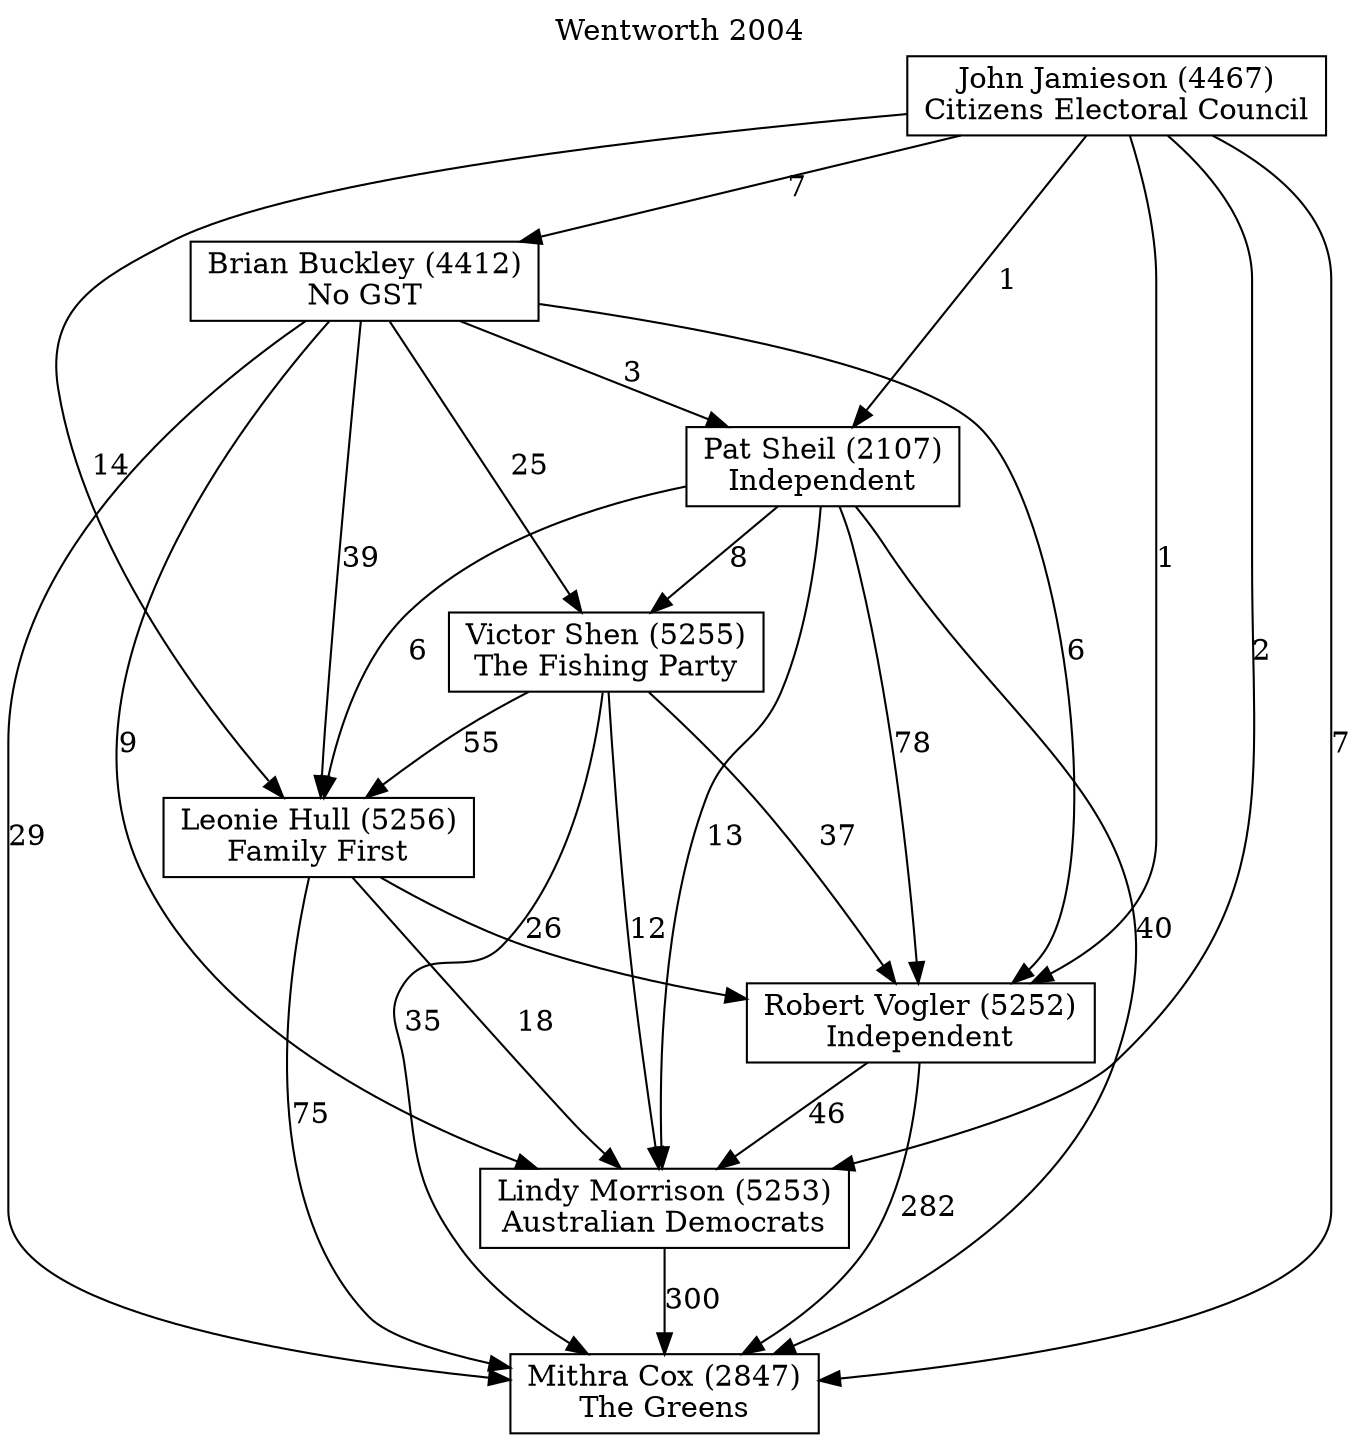 // House preference flow
digraph "Mithra Cox (2847)_Wentworth_2004" {
	graph [label="Wentworth 2004" labelloc=t mclimit=10]
	node [shape=box]
	"Mithra Cox (2847)" [label="Mithra Cox (2847)
The Greens"]
	"Lindy Morrison (5253)" [label="Lindy Morrison (5253)
Australian Democrats"]
	"Robert Vogler (5252)" [label="Robert Vogler (5252)
Independent"]
	"Leonie Hull (5256)" [label="Leonie Hull (5256)
Family First"]
	"Victor Shen (5255)" [label="Victor Shen (5255)
The Fishing Party"]
	"Pat Sheil (2107)" [label="Pat Sheil (2107)
Independent"]
	"Brian Buckley (4412)" [label="Brian Buckley (4412)
No GST"]
	"John Jamieson (4467)" [label="John Jamieson (4467)
Citizens Electoral Council"]
	"Mithra Cox (2847)" [label="Mithra Cox (2847)
The Greens"]
	"Robert Vogler (5252)" [label="Robert Vogler (5252)
Independent"]
	"Leonie Hull (5256)" [label="Leonie Hull (5256)
Family First"]
	"Victor Shen (5255)" [label="Victor Shen (5255)
The Fishing Party"]
	"Pat Sheil (2107)" [label="Pat Sheil (2107)
Independent"]
	"Brian Buckley (4412)" [label="Brian Buckley (4412)
No GST"]
	"John Jamieson (4467)" [label="John Jamieson (4467)
Citizens Electoral Council"]
	"Mithra Cox (2847)" [label="Mithra Cox (2847)
The Greens"]
	"Leonie Hull (5256)" [label="Leonie Hull (5256)
Family First"]
	"Victor Shen (5255)" [label="Victor Shen (5255)
The Fishing Party"]
	"Pat Sheil (2107)" [label="Pat Sheil (2107)
Independent"]
	"Brian Buckley (4412)" [label="Brian Buckley (4412)
No GST"]
	"John Jamieson (4467)" [label="John Jamieson (4467)
Citizens Electoral Council"]
	"Mithra Cox (2847)" [label="Mithra Cox (2847)
The Greens"]
	"Victor Shen (5255)" [label="Victor Shen (5255)
The Fishing Party"]
	"Pat Sheil (2107)" [label="Pat Sheil (2107)
Independent"]
	"Brian Buckley (4412)" [label="Brian Buckley (4412)
No GST"]
	"John Jamieson (4467)" [label="John Jamieson (4467)
Citizens Electoral Council"]
	"Mithra Cox (2847)" [label="Mithra Cox (2847)
The Greens"]
	"Pat Sheil (2107)" [label="Pat Sheil (2107)
Independent"]
	"Brian Buckley (4412)" [label="Brian Buckley (4412)
No GST"]
	"John Jamieson (4467)" [label="John Jamieson (4467)
Citizens Electoral Council"]
	"Mithra Cox (2847)" [label="Mithra Cox (2847)
The Greens"]
	"Brian Buckley (4412)" [label="Brian Buckley (4412)
No GST"]
	"John Jamieson (4467)" [label="John Jamieson (4467)
Citizens Electoral Council"]
	"Mithra Cox (2847)" [label="Mithra Cox (2847)
The Greens"]
	"John Jamieson (4467)" [label="John Jamieson (4467)
Citizens Electoral Council"]
	"John Jamieson (4467)" [label="John Jamieson (4467)
Citizens Electoral Council"]
	"Brian Buckley (4412)" [label="Brian Buckley (4412)
No GST"]
	"John Jamieson (4467)" [label="John Jamieson (4467)
Citizens Electoral Council"]
	"John Jamieson (4467)" [label="John Jamieson (4467)
Citizens Electoral Council"]
	"Pat Sheil (2107)" [label="Pat Sheil (2107)
Independent"]
	"Brian Buckley (4412)" [label="Brian Buckley (4412)
No GST"]
	"John Jamieson (4467)" [label="John Jamieson (4467)
Citizens Electoral Council"]
	"Pat Sheil (2107)" [label="Pat Sheil (2107)
Independent"]
	"John Jamieson (4467)" [label="John Jamieson (4467)
Citizens Electoral Council"]
	"John Jamieson (4467)" [label="John Jamieson (4467)
Citizens Electoral Council"]
	"Brian Buckley (4412)" [label="Brian Buckley (4412)
No GST"]
	"John Jamieson (4467)" [label="John Jamieson (4467)
Citizens Electoral Council"]
	"John Jamieson (4467)" [label="John Jamieson (4467)
Citizens Electoral Council"]
	"Victor Shen (5255)" [label="Victor Shen (5255)
The Fishing Party"]
	"Pat Sheil (2107)" [label="Pat Sheil (2107)
Independent"]
	"Brian Buckley (4412)" [label="Brian Buckley (4412)
No GST"]
	"John Jamieson (4467)" [label="John Jamieson (4467)
Citizens Electoral Council"]
	"Victor Shen (5255)" [label="Victor Shen (5255)
The Fishing Party"]
	"Brian Buckley (4412)" [label="Brian Buckley (4412)
No GST"]
	"John Jamieson (4467)" [label="John Jamieson (4467)
Citizens Electoral Council"]
	"Victor Shen (5255)" [label="Victor Shen (5255)
The Fishing Party"]
	"John Jamieson (4467)" [label="John Jamieson (4467)
Citizens Electoral Council"]
	"Brian Buckley (4412)" [label="Brian Buckley (4412)
No GST"]
	"John Jamieson (4467)" [label="John Jamieson (4467)
Citizens Electoral Council"]
	"John Jamieson (4467)" [label="John Jamieson (4467)
Citizens Electoral Council"]
	"Pat Sheil (2107)" [label="Pat Sheil (2107)
Independent"]
	"Brian Buckley (4412)" [label="Brian Buckley (4412)
No GST"]
	"John Jamieson (4467)" [label="John Jamieson (4467)
Citizens Electoral Council"]
	"Pat Sheil (2107)" [label="Pat Sheil (2107)
Independent"]
	"John Jamieson (4467)" [label="John Jamieson (4467)
Citizens Electoral Council"]
	"John Jamieson (4467)" [label="John Jamieson (4467)
Citizens Electoral Council"]
	"Brian Buckley (4412)" [label="Brian Buckley (4412)
No GST"]
	"John Jamieson (4467)" [label="John Jamieson (4467)
Citizens Electoral Council"]
	"John Jamieson (4467)" [label="John Jamieson (4467)
Citizens Electoral Council"]
	"Leonie Hull (5256)" [label="Leonie Hull (5256)
Family First"]
	"Victor Shen (5255)" [label="Victor Shen (5255)
The Fishing Party"]
	"Pat Sheil (2107)" [label="Pat Sheil (2107)
Independent"]
	"Brian Buckley (4412)" [label="Brian Buckley (4412)
No GST"]
	"John Jamieson (4467)" [label="John Jamieson (4467)
Citizens Electoral Council"]
	"Leonie Hull (5256)" [label="Leonie Hull (5256)
Family First"]
	"Pat Sheil (2107)" [label="Pat Sheil (2107)
Independent"]
	"Brian Buckley (4412)" [label="Brian Buckley (4412)
No GST"]
	"John Jamieson (4467)" [label="John Jamieson (4467)
Citizens Electoral Council"]
	"Leonie Hull (5256)" [label="Leonie Hull (5256)
Family First"]
	"Brian Buckley (4412)" [label="Brian Buckley (4412)
No GST"]
	"John Jamieson (4467)" [label="John Jamieson (4467)
Citizens Electoral Council"]
	"Leonie Hull (5256)" [label="Leonie Hull (5256)
Family First"]
	"John Jamieson (4467)" [label="John Jamieson (4467)
Citizens Electoral Council"]
	"John Jamieson (4467)" [label="John Jamieson (4467)
Citizens Electoral Council"]
	"Brian Buckley (4412)" [label="Brian Buckley (4412)
No GST"]
	"John Jamieson (4467)" [label="John Jamieson (4467)
Citizens Electoral Council"]
	"John Jamieson (4467)" [label="John Jamieson (4467)
Citizens Electoral Council"]
	"Pat Sheil (2107)" [label="Pat Sheil (2107)
Independent"]
	"Brian Buckley (4412)" [label="Brian Buckley (4412)
No GST"]
	"John Jamieson (4467)" [label="John Jamieson (4467)
Citizens Electoral Council"]
	"Pat Sheil (2107)" [label="Pat Sheil (2107)
Independent"]
	"John Jamieson (4467)" [label="John Jamieson (4467)
Citizens Electoral Council"]
	"John Jamieson (4467)" [label="John Jamieson (4467)
Citizens Electoral Council"]
	"Brian Buckley (4412)" [label="Brian Buckley (4412)
No GST"]
	"John Jamieson (4467)" [label="John Jamieson (4467)
Citizens Electoral Council"]
	"John Jamieson (4467)" [label="John Jamieson (4467)
Citizens Electoral Council"]
	"Victor Shen (5255)" [label="Victor Shen (5255)
The Fishing Party"]
	"Pat Sheil (2107)" [label="Pat Sheil (2107)
Independent"]
	"Brian Buckley (4412)" [label="Brian Buckley (4412)
No GST"]
	"John Jamieson (4467)" [label="John Jamieson (4467)
Citizens Electoral Council"]
	"Victor Shen (5255)" [label="Victor Shen (5255)
The Fishing Party"]
	"Brian Buckley (4412)" [label="Brian Buckley (4412)
No GST"]
	"John Jamieson (4467)" [label="John Jamieson (4467)
Citizens Electoral Council"]
	"Victor Shen (5255)" [label="Victor Shen (5255)
The Fishing Party"]
	"John Jamieson (4467)" [label="John Jamieson (4467)
Citizens Electoral Council"]
	"Brian Buckley (4412)" [label="Brian Buckley (4412)
No GST"]
	"John Jamieson (4467)" [label="John Jamieson (4467)
Citizens Electoral Council"]
	"John Jamieson (4467)" [label="John Jamieson (4467)
Citizens Electoral Council"]
	"Pat Sheil (2107)" [label="Pat Sheil (2107)
Independent"]
	"Brian Buckley (4412)" [label="Brian Buckley (4412)
No GST"]
	"John Jamieson (4467)" [label="John Jamieson (4467)
Citizens Electoral Council"]
	"Pat Sheil (2107)" [label="Pat Sheil (2107)
Independent"]
	"John Jamieson (4467)" [label="John Jamieson (4467)
Citizens Electoral Council"]
	"John Jamieson (4467)" [label="John Jamieson (4467)
Citizens Electoral Council"]
	"Brian Buckley (4412)" [label="Brian Buckley (4412)
No GST"]
	"John Jamieson (4467)" [label="John Jamieson (4467)
Citizens Electoral Council"]
	"John Jamieson (4467)" [label="John Jamieson (4467)
Citizens Electoral Council"]
	"Robert Vogler (5252)" [label="Robert Vogler (5252)
Independent"]
	"Leonie Hull (5256)" [label="Leonie Hull (5256)
Family First"]
	"Victor Shen (5255)" [label="Victor Shen (5255)
The Fishing Party"]
	"Pat Sheil (2107)" [label="Pat Sheil (2107)
Independent"]
	"Brian Buckley (4412)" [label="Brian Buckley (4412)
No GST"]
	"John Jamieson (4467)" [label="John Jamieson (4467)
Citizens Electoral Council"]
	"Robert Vogler (5252)" [label="Robert Vogler (5252)
Independent"]
	"Victor Shen (5255)" [label="Victor Shen (5255)
The Fishing Party"]
	"Pat Sheil (2107)" [label="Pat Sheil (2107)
Independent"]
	"Brian Buckley (4412)" [label="Brian Buckley (4412)
No GST"]
	"John Jamieson (4467)" [label="John Jamieson (4467)
Citizens Electoral Council"]
	"Robert Vogler (5252)" [label="Robert Vogler (5252)
Independent"]
	"Pat Sheil (2107)" [label="Pat Sheil (2107)
Independent"]
	"Brian Buckley (4412)" [label="Brian Buckley (4412)
No GST"]
	"John Jamieson (4467)" [label="John Jamieson (4467)
Citizens Electoral Council"]
	"Robert Vogler (5252)" [label="Robert Vogler (5252)
Independent"]
	"Brian Buckley (4412)" [label="Brian Buckley (4412)
No GST"]
	"John Jamieson (4467)" [label="John Jamieson (4467)
Citizens Electoral Council"]
	"Robert Vogler (5252)" [label="Robert Vogler (5252)
Independent"]
	"John Jamieson (4467)" [label="John Jamieson (4467)
Citizens Electoral Council"]
	"John Jamieson (4467)" [label="John Jamieson (4467)
Citizens Electoral Council"]
	"Brian Buckley (4412)" [label="Brian Buckley (4412)
No GST"]
	"John Jamieson (4467)" [label="John Jamieson (4467)
Citizens Electoral Council"]
	"John Jamieson (4467)" [label="John Jamieson (4467)
Citizens Electoral Council"]
	"Pat Sheil (2107)" [label="Pat Sheil (2107)
Independent"]
	"Brian Buckley (4412)" [label="Brian Buckley (4412)
No GST"]
	"John Jamieson (4467)" [label="John Jamieson (4467)
Citizens Electoral Council"]
	"Pat Sheil (2107)" [label="Pat Sheil (2107)
Independent"]
	"John Jamieson (4467)" [label="John Jamieson (4467)
Citizens Electoral Council"]
	"John Jamieson (4467)" [label="John Jamieson (4467)
Citizens Electoral Council"]
	"Brian Buckley (4412)" [label="Brian Buckley (4412)
No GST"]
	"John Jamieson (4467)" [label="John Jamieson (4467)
Citizens Electoral Council"]
	"John Jamieson (4467)" [label="John Jamieson (4467)
Citizens Electoral Council"]
	"Victor Shen (5255)" [label="Victor Shen (5255)
The Fishing Party"]
	"Pat Sheil (2107)" [label="Pat Sheil (2107)
Independent"]
	"Brian Buckley (4412)" [label="Brian Buckley (4412)
No GST"]
	"John Jamieson (4467)" [label="John Jamieson (4467)
Citizens Electoral Council"]
	"Victor Shen (5255)" [label="Victor Shen (5255)
The Fishing Party"]
	"Brian Buckley (4412)" [label="Brian Buckley (4412)
No GST"]
	"John Jamieson (4467)" [label="John Jamieson (4467)
Citizens Electoral Council"]
	"Victor Shen (5255)" [label="Victor Shen (5255)
The Fishing Party"]
	"John Jamieson (4467)" [label="John Jamieson (4467)
Citizens Electoral Council"]
	"Brian Buckley (4412)" [label="Brian Buckley (4412)
No GST"]
	"John Jamieson (4467)" [label="John Jamieson (4467)
Citizens Electoral Council"]
	"John Jamieson (4467)" [label="John Jamieson (4467)
Citizens Electoral Council"]
	"Pat Sheil (2107)" [label="Pat Sheil (2107)
Independent"]
	"Brian Buckley (4412)" [label="Brian Buckley (4412)
No GST"]
	"John Jamieson (4467)" [label="John Jamieson (4467)
Citizens Electoral Council"]
	"Pat Sheil (2107)" [label="Pat Sheil (2107)
Independent"]
	"John Jamieson (4467)" [label="John Jamieson (4467)
Citizens Electoral Council"]
	"John Jamieson (4467)" [label="John Jamieson (4467)
Citizens Electoral Council"]
	"Brian Buckley (4412)" [label="Brian Buckley (4412)
No GST"]
	"John Jamieson (4467)" [label="John Jamieson (4467)
Citizens Electoral Council"]
	"John Jamieson (4467)" [label="John Jamieson (4467)
Citizens Electoral Council"]
	"Leonie Hull (5256)" [label="Leonie Hull (5256)
Family First"]
	"Victor Shen (5255)" [label="Victor Shen (5255)
The Fishing Party"]
	"Pat Sheil (2107)" [label="Pat Sheil (2107)
Independent"]
	"Brian Buckley (4412)" [label="Brian Buckley (4412)
No GST"]
	"John Jamieson (4467)" [label="John Jamieson (4467)
Citizens Electoral Council"]
	"Leonie Hull (5256)" [label="Leonie Hull (5256)
Family First"]
	"Pat Sheil (2107)" [label="Pat Sheil (2107)
Independent"]
	"Brian Buckley (4412)" [label="Brian Buckley (4412)
No GST"]
	"John Jamieson (4467)" [label="John Jamieson (4467)
Citizens Electoral Council"]
	"Leonie Hull (5256)" [label="Leonie Hull (5256)
Family First"]
	"Brian Buckley (4412)" [label="Brian Buckley (4412)
No GST"]
	"John Jamieson (4467)" [label="John Jamieson (4467)
Citizens Electoral Council"]
	"Leonie Hull (5256)" [label="Leonie Hull (5256)
Family First"]
	"John Jamieson (4467)" [label="John Jamieson (4467)
Citizens Electoral Council"]
	"John Jamieson (4467)" [label="John Jamieson (4467)
Citizens Electoral Council"]
	"Brian Buckley (4412)" [label="Brian Buckley (4412)
No GST"]
	"John Jamieson (4467)" [label="John Jamieson (4467)
Citizens Electoral Council"]
	"John Jamieson (4467)" [label="John Jamieson (4467)
Citizens Electoral Council"]
	"Pat Sheil (2107)" [label="Pat Sheil (2107)
Independent"]
	"Brian Buckley (4412)" [label="Brian Buckley (4412)
No GST"]
	"John Jamieson (4467)" [label="John Jamieson (4467)
Citizens Electoral Council"]
	"Pat Sheil (2107)" [label="Pat Sheil (2107)
Independent"]
	"John Jamieson (4467)" [label="John Jamieson (4467)
Citizens Electoral Council"]
	"John Jamieson (4467)" [label="John Jamieson (4467)
Citizens Electoral Council"]
	"Brian Buckley (4412)" [label="Brian Buckley (4412)
No GST"]
	"John Jamieson (4467)" [label="John Jamieson (4467)
Citizens Electoral Council"]
	"John Jamieson (4467)" [label="John Jamieson (4467)
Citizens Electoral Council"]
	"Victor Shen (5255)" [label="Victor Shen (5255)
The Fishing Party"]
	"Pat Sheil (2107)" [label="Pat Sheil (2107)
Independent"]
	"Brian Buckley (4412)" [label="Brian Buckley (4412)
No GST"]
	"John Jamieson (4467)" [label="John Jamieson (4467)
Citizens Electoral Council"]
	"Victor Shen (5255)" [label="Victor Shen (5255)
The Fishing Party"]
	"Brian Buckley (4412)" [label="Brian Buckley (4412)
No GST"]
	"John Jamieson (4467)" [label="John Jamieson (4467)
Citizens Electoral Council"]
	"Victor Shen (5255)" [label="Victor Shen (5255)
The Fishing Party"]
	"John Jamieson (4467)" [label="John Jamieson (4467)
Citizens Electoral Council"]
	"Brian Buckley (4412)" [label="Brian Buckley (4412)
No GST"]
	"John Jamieson (4467)" [label="John Jamieson (4467)
Citizens Electoral Council"]
	"John Jamieson (4467)" [label="John Jamieson (4467)
Citizens Electoral Council"]
	"Pat Sheil (2107)" [label="Pat Sheil (2107)
Independent"]
	"Brian Buckley (4412)" [label="Brian Buckley (4412)
No GST"]
	"John Jamieson (4467)" [label="John Jamieson (4467)
Citizens Electoral Council"]
	"Pat Sheil (2107)" [label="Pat Sheil (2107)
Independent"]
	"John Jamieson (4467)" [label="John Jamieson (4467)
Citizens Electoral Council"]
	"John Jamieson (4467)" [label="John Jamieson (4467)
Citizens Electoral Council"]
	"Brian Buckley (4412)" [label="Brian Buckley (4412)
No GST"]
	"John Jamieson (4467)" [label="John Jamieson (4467)
Citizens Electoral Council"]
	"John Jamieson (4467)" [label="John Jamieson (4467)
Citizens Electoral Council"]
	"Lindy Morrison (5253)" [label="Lindy Morrison (5253)
Australian Democrats"]
	"Robert Vogler (5252)" [label="Robert Vogler (5252)
Independent"]
	"Leonie Hull (5256)" [label="Leonie Hull (5256)
Family First"]
	"Victor Shen (5255)" [label="Victor Shen (5255)
The Fishing Party"]
	"Pat Sheil (2107)" [label="Pat Sheil (2107)
Independent"]
	"Brian Buckley (4412)" [label="Brian Buckley (4412)
No GST"]
	"John Jamieson (4467)" [label="John Jamieson (4467)
Citizens Electoral Council"]
	"Lindy Morrison (5253)" [label="Lindy Morrison (5253)
Australian Democrats"]
	"Leonie Hull (5256)" [label="Leonie Hull (5256)
Family First"]
	"Victor Shen (5255)" [label="Victor Shen (5255)
The Fishing Party"]
	"Pat Sheil (2107)" [label="Pat Sheil (2107)
Independent"]
	"Brian Buckley (4412)" [label="Brian Buckley (4412)
No GST"]
	"John Jamieson (4467)" [label="John Jamieson (4467)
Citizens Electoral Council"]
	"Lindy Morrison (5253)" [label="Lindy Morrison (5253)
Australian Democrats"]
	"Victor Shen (5255)" [label="Victor Shen (5255)
The Fishing Party"]
	"Pat Sheil (2107)" [label="Pat Sheil (2107)
Independent"]
	"Brian Buckley (4412)" [label="Brian Buckley (4412)
No GST"]
	"John Jamieson (4467)" [label="John Jamieson (4467)
Citizens Electoral Council"]
	"Lindy Morrison (5253)" [label="Lindy Morrison (5253)
Australian Democrats"]
	"Pat Sheil (2107)" [label="Pat Sheil (2107)
Independent"]
	"Brian Buckley (4412)" [label="Brian Buckley (4412)
No GST"]
	"John Jamieson (4467)" [label="John Jamieson (4467)
Citizens Electoral Council"]
	"Lindy Morrison (5253)" [label="Lindy Morrison (5253)
Australian Democrats"]
	"Brian Buckley (4412)" [label="Brian Buckley (4412)
No GST"]
	"John Jamieson (4467)" [label="John Jamieson (4467)
Citizens Electoral Council"]
	"Lindy Morrison (5253)" [label="Lindy Morrison (5253)
Australian Democrats"]
	"John Jamieson (4467)" [label="John Jamieson (4467)
Citizens Electoral Council"]
	"John Jamieson (4467)" [label="John Jamieson (4467)
Citizens Electoral Council"]
	"Brian Buckley (4412)" [label="Brian Buckley (4412)
No GST"]
	"John Jamieson (4467)" [label="John Jamieson (4467)
Citizens Electoral Council"]
	"John Jamieson (4467)" [label="John Jamieson (4467)
Citizens Electoral Council"]
	"Pat Sheil (2107)" [label="Pat Sheil (2107)
Independent"]
	"Brian Buckley (4412)" [label="Brian Buckley (4412)
No GST"]
	"John Jamieson (4467)" [label="John Jamieson (4467)
Citizens Electoral Council"]
	"Pat Sheil (2107)" [label="Pat Sheil (2107)
Independent"]
	"John Jamieson (4467)" [label="John Jamieson (4467)
Citizens Electoral Council"]
	"John Jamieson (4467)" [label="John Jamieson (4467)
Citizens Electoral Council"]
	"Brian Buckley (4412)" [label="Brian Buckley (4412)
No GST"]
	"John Jamieson (4467)" [label="John Jamieson (4467)
Citizens Electoral Council"]
	"John Jamieson (4467)" [label="John Jamieson (4467)
Citizens Electoral Council"]
	"Victor Shen (5255)" [label="Victor Shen (5255)
The Fishing Party"]
	"Pat Sheil (2107)" [label="Pat Sheil (2107)
Independent"]
	"Brian Buckley (4412)" [label="Brian Buckley (4412)
No GST"]
	"John Jamieson (4467)" [label="John Jamieson (4467)
Citizens Electoral Council"]
	"Victor Shen (5255)" [label="Victor Shen (5255)
The Fishing Party"]
	"Brian Buckley (4412)" [label="Brian Buckley (4412)
No GST"]
	"John Jamieson (4467)" [label="John Jamieson (4467)
Citizens Electoral Council"]
	"Victor Shen (5255)" [label="Victor Shen (5255)
The Fishing Party"]
	"John Jamieson (4467)" [label="John Jamieson (4467)
Citizens Electoral Council"]
	"Brian Buckley (4412)" [label="Brian Buckley (4412)
No GST"]
	"John Jamieson (4467)" [label="John Jamieson (4467)
Citizens Electoral Council"]
	"John Jamieson (4467)" [label="John Jamieson (4467)
Citizens Electoral Council"]
	"Pat Sheil (2107)" [label="Pat Sheil (2107)
Independent"]
	"Brian Buckley (4412)" [label="Brian Buckley (4412)
No GST"]
	"John Jamieson (4467)" [label="John Jamieson (4467)
Citizens Electoral Council"]
	"Pat Sheil (2107)" [label="Pat Sheil (2107)
Independent"]
	"John Jamieson (4467)" [label="John Jamieson (4467)
Citizens Electoral Council"]
	"John Jamieson (4467)" [label="John Jamieson (4467)
Citizens Electoral Council"]
	"Brian Buckley (4412)" [label="Brian Buckley (4412)
No GST"]
	"John Jamieson (4467)" [label="John Jamieson (4467)
Citizens Electoral Council"]
	"John Jamieson (4467)" [label="John Jamieson (4467)
Citizens Electoral Council"]
	"Leonie Hull (5256)" [label="Leonie Hull (5256)
Family First"]
	"Victor Shen (5255)" [label="Victor Shen (5255)
The Fishing Party"]
	"Pat Sheil (2107)" [label="Pat Sheil (2107)
Independent"]
	"Brian Buckley (4412)" [label="Brian Buckley (4412)
No GST"]
	"John Jamieson (4467)" [label="John Jamieson (4467)
Citizens Electoral Council"]
	"Leonie Hull (5256)" [label="Leonie Hull (5256)
Family First"]
	"Pat Sheil (2107)" [label="Pat Sheil (2107)
Independent"]
	"Brian Buckley (4412)" [label="Brian Buckley (4412)
No GST"]
	"John Jamieson (4467)" [label="John Jamieson (4467)
Citizens Electoral Council"]
	"Leonie Hull (5256)" [label="Leonie Hull (5256)
Family First"]
	"Brian Buckley (4412)" [label="Brian Buckley (4412)
No GST"]
	"John Jamieson (4467)" [label="John Jamieson (4467)
Citizens Electoral Council"]
	"Leonie Hull (5256)" [label="Leonie Hull (5256)
Family First"]
	"John Jamieson (4467)" [label="John Jamieson (4467)
Citizens Electoral Council"]
	"John Jamieson (4467)" [label="John Jamieson (4467)
Citizens Electoral Council"]
	"Brian Buckley (4412)" [label="Brian Buckley (4412)
No GST"]
	"John Jamieson (4467)" [label="John Jamieson (4467)
Citizens Electoral Council"]
	"John Jamieson (4467)" [label="John Jamieson (4467)
Citizens Electoral Council"]
	"Pat Sheil (2107)" [label="Pat Sheil (2107)
Independent"]
	"Brian Buckley (4412)" [label="Brian Buckley (4412)
No GST"]
	"John Jamieson (4467)" [label="John Jamieson (4467)
Citizens Electoral Council"]
	"Pat Sheil (2107)" [label="Pat Sheil (2107)
Independent"]
	"John Jamieson (4467)" [label="John Jamieson (4467)
Citizens Electoral Council"]
	"John Jamieson (4467)" [label="John Jamieson (4467)
Citizens Electoral Council"]
	"Brian Buckley (4412)" [label="Brian Buckley (4412)
No GST"]
	"John Jamieson (4467)" [label="John Jamieson (4467)
Citizens Electoral Council"]
	"John Jamieson (4467)" [label="John Jamieson (4467)
Citizens Electoral Council"]
	"Victor Shen (5255)" [label="Victor Shen (5255)
The Fishing Party"]
	"Pat Sheil (2107)" [label="Pat Sheil (2107)
Independent"]
	"Brian Buckley (4412)" [label="Brian Buckley (4412)
No GST"]
	"John Jamieson (4467)" [label="John Jamieson (4467)
Citizens Electoral Council"]
	"Victor Shen (5255)" [label="Victor Shen (5255)
The Fishing Party"]
	"Brian Buckley (4412)" [label="Brian Buckley (4412)
No GST"]
	"John Jamieson (4467)" [label="John Jamieson (4467)
Citizens Electoral Council"]
	"Victor Shen (5255)" [label="Victor Shen (5255)
The Fishing Party"]
	"John Jamieson (4467)" [label="John Jamieson (4467)
Citizens Electoral Council"]
	"Brian Buckley (4412)" [label="Brian Buckley (4412)
No GST"]
	"John Jamieson (4467)" [label="John Jamieson (4467)
Citizens Electoral Council"]
	"John Jamieson (4467)" [label="John Jamieson (4467)
Citizens Electoral Council"]
	"Pat Sheil (2107)" [label="Pat Sheil (2107)
Independent"]
	"Brian Buckley (4412)" [label="Brian Buckley (4412)
No GST"]
	"John Jamieson (4467)" [label="John Jamieson (4467)
Citizens Electoral Council"]
	"Pat Sheil (2107)" [label="Pat Sheil (2107)
Independent"]
	"John Jamieson (4467)" [label="John Jamieson (4467)
Citizens Electoral Council"]
	"John Jamieson (4467)" [label="John Jamieson (4467)
Citizens Electoral Council"]
	"Brian Buckley (4412)" [label="Brian Buckley (4412)
No GST"]
	"John Jamieson (4467)" [label="John Jamieson (4467)
Citizens Electoral Council"]
	"John Jamieson (4467)" [label="John Jamieson (4467)
Citizens Electoral Council"]
	"Robert Vogler (5252)" [label="Robert Vogler (5252)
Independent"]
	"Leonie Hull (5256)" [label="Leonie Hull (5256)
Family First"]
	"Victor Shen (5255)" [label="Victor Shen (5255)
The Fishing Party"]
	"Pat Sheil (2107)" [label="Pat Sheil (2107)
Independent"]
	"Brian Buckley (4412)" [label="Brian Buckley (4412)
No GST"]
	"John Jamieson (4467)" [label="John Jamieson (4467)
Citizens Electoral Council"]
	"Robert Vogler (5252)" [label="Robert Vogler (5252)
Independent"]
	"Victor Shen (5255)" [label="Victor Shen (5255)
The Fishing Party"]
	"Pat Sheil (2107)" [label="Pat Sheil (2107)
Independent"]
	"Brian Buckley (4412)" [label="Brian Buckley (4412)
No GST"]
	"John Jamieson (4467)" [label="John Jamieson (4467)
Citizens Electoral Council"]
	"Robert Vogler (5252)" [label="Robert Vogler (5252)
Independent"]
	"Pat Sheil (2107)" [label="Pat Sheil (2107)
Independent"]
	"Brian Buckley (4412)" [label="Brian Buckley (4412)
No GST"]
	"John Jamieson (4467)" [label="John Jamieson (4467)
Citizens Electoral Council"]
	"Robert Vogler (5252)" [label="Robert Vogler (5252)
Independent"]
	"Brian Buckley (4412)" [label="Brian Buckley (4412)
No GST"]
	"John Jamieson (4467)" [label="John Jamieson (4467)
Citizens Electoral Council"]
	"Robert Vogler (5252)" [label="Robert Vogler (5252)
Independent"]
	"John Jamieson (4467)" [label="John Jamieson (4467)
Citizens Electoral Council"]
	"John Jamieson (4467)" [label="John Jamieson (4467)
Citizens Electoral Council"]
	"Brian Buckley (4412)" [label="Brian Buckley (4412)
No GST"]
	"John Jamieson (4467)" [label="John Jamieson (4467)
Citizens Electoral Council"]
	"John Jamieson (4467)" [label="John Jamieson (4467)
Citizens Electoral Council"]
	"Pat Sheil (2107)" [label="Pat Sheil (2107)
Independent"]
	"Brian Buckley (4412)" [label="Brian Buckley (4412)
No GST"]
	"John Jamieson (4467)" [label="John Jamieson (4467)
Citizens Electoral Council"]
	"Pat Sheil (2107)" [label="Pat Sheil (2107)
Independent"]
	"John Jamieson (4467)" [label="John Jamieson (4467)
Citizens Electoral Council"]
	"John Jamieson (4467)" [label="John Jamieson (4467)
Citizens Electoral Council"]
	"Brian Buckley (4412)" [label="Brian Buckley (4412)
No GST"]
	"John Jamieson (4467)" [label="John Jamieson (4467)
Citizens Electoral Council"]
	"John Jamieson (4467)" [label="John Jamieson (4467)
Citizens Electoral Council"]
	"Victor Shen (5255)" [label="Victor Shen (5255)
The Fishing Party"]
	"Pat Sheil (2107)" [label="Pat Sheil (2107)
Independent"]
	"Brian Buckley (4412)" [label="Brian Buckley (4412)
No GST"]
	"John Jamieson (4467)" [label="John Jamieson (4467)
Citizens Electoral Council"]
	"Victor Shen (5255)" [label="Victor Shen (5255)
The Fishing Party"]
	"Brian Buckley (4412)" [label="Brian Buckley (4412)
No GST"]
	"John Jamieson (4467)" [label="John Jamieson (4467)
Citizens Electoral Council"]
	"Victor Shen (5255)" [label="Victor Shen (5255)
The Fishing Party"]
	"John Jamieson (4467)" [label="John Jamieson (4467)
Citizens Electoral Council"]
	"Brian Buckley (4412)" [label="Brian Buckley (4412)
No GST"]
	"John Jamieson (4467)" [label="John Jamieson (4467)
Citizens Electoral Council"]
	"John Jamieson (4467)" [label="John Jamieson (4467)
Citizens Electoral Council"]
	"Pat Sheil (2107)" [label="Pat Sheil (2107)
Independent"]
	"Brian Buckley (4412)" [label="Brian Buckley (4412)
No GST"]
	"John Jamieson (4467)" [label="John Jamieson (4467)
Citizens Electoral Council"]
	"Pat Sheil (2107)" [label="Pat Sheil (2107)
Independent"]
	"John Jamieson (4467)" [label="John Jamieson (4467)
Citizens Electoral Council"]
	"John Jamieson (4467)" [label="John Jamieson (4467)
Citizens Electoral Council"]
	"Brian Buckley (4412)" [label="Brian Buckley (4412)
No GST"]
	"John Jamieson (4467)" [label="John Jamieson (4467)
Citizens Electoral Council"]
	"John Jamieson (4467)" [label="John Jamieson (4467)
Citizens Electoral Council"]
	"Leonie Hull (5256)" [label="Leonie Hull (5256)
Family First"]
	"Victor Shen (5255)" [label="Victor Shen (5255)
The Fishing Party"]
	"Pat Sheil (2107)" [label="Pat Sheil (2107)
Independent"]
	"Brian Buckley (4412)" [label="Brian Buckley (4412)
No GST"]
	"John Jamieson (4467)" [label="John Jamieson (4467)
Citizens Electoral Council"]
	"Leonie Hull (5256)" [label="Leonie Hull (5256)
Family First"]
	"Pat Sheil (2107)" [label="Pat Sheil (2107)
Independent"]
	"Brian Buckley (4412)" [label="Brian Buckley (4412)
No GST"]
	"John Jamieson (4467)" [label="John Jamieson (4467)
Citizens Electoral Council"]
	"Leonie Hull (5256)" [label="Leonie Hull (5256)
Family First"]
	"Brian Buckley (4412)" [label="Brian Buckley (4412)
No GST"]
	"John Jamieson (4467)" [label="John Jamieson (4467)
Citizens Electoral Council"]
	"Leonie Hull (5256)" [label="Leonie Hull (5256)
Family First"]
	"John Jamieson (4467)" [label="John Jamieson (4467)
Citizens Electoral Council"]
	"John Jamieson (4467)" [label="John Jamieson (4467)
Citizens Electoral Council"]
	"Brian Buckley (4412)" [label="Brian Buckley (4412)
No GST"]
	"John Jamieson (4467)" [label="John Jamieson (4467)
Citizens Electoral Council"]
	"John Jamieson (4467)" [label="John Jamieson (4467)
Citizens Electoral Council"]
	"Pat Sheil (2107)" [label="Pat Sheil (2107)
Independent"]
	"Brian Buckley (4412)" [label="Brian Buckley (4412)
No GST"]
	"John Jamieson (4467)" [label="John Jamieson (4467)
Citizens Electoral Council"]
	"Pat Sheil (2107)" [label="Pat Sheil (2107)
Independent"]
	"John Jamieson (4467)" [label="John Jamieson (4467)
Citizens Electoral Council"]
	"John Jamieson (4467)" [label="John Jamieson (4467)
Citizens Electoral Council"]
	"Brian Buckley (4412)" [label="Brian Buckley (4412)
No GST"]
	"John Jamieson (4467)" [label="John Jamieson (4467)
Citizens Electoral Council"]
	"John Jamieson (4467)" [label="John Jamieson (4467)
Citizens Electoral Council"]
	"Victor Shen (5255)" [label="Victor Shen (5255)
The Fishing Party"]
	"Pat Sheil (2107)" [label="Pat Sheil (2107)
Independent"]
	"Brian Buckley (4412)" [label="Brian Buckley (4412)
No GST"]
	"John Jamieson (4467)" [label="John Jamieson (4467)
Citizens Electoral Council"]
	"Victor Shen (5255)" [label="Victor Shen (5255)
The Fishing Party"]
	"Brian Buckley (4412)" [label="Brian Buckley (4412)
No GST"]
	"John Jamieson (4467)" [label="John Jamieson (4467)
Citizens Electoral Council"]
	"Victor Shen (5255)" [label="Victor Shen (5255)
The Fishing Party"]
	"John Jamieson (4467)" [label="John Jamieson (4467)
Citizens Electoral Council"]
	"Brian Buckley (4412)" [label="Brian Buckley (4412)
No GST"]
	"John Jamieson (4467)" [label="John Jamieson (4467)
Citizens Electoral Council"]
	"John Jamieson (4467)" [label="John Jamieson (4467)
Citizens Electoral Council"]
	"Pat Sheil (2107)" [label="Pat Sheil (2107)
Independent"]
	"Brian Buckley (4412)" [label="Brian Buckley (4412)
No GST"]
	"John Jamieson (4467)" [label="John Jamieson (4467)
Citizens Electoral Council"]
	"Pat Sheil (2107)" [label="Pat Sheil (2107)
Independent"]
	"John Jamieson (4467)" [label="John Jamieson (4467)
Citizens Electoral Council"]
	"John Jamieson (4467)" [label="John Jamieson (4467)
Citizens Electoral Council"]
	"Brian Buckley (4412)" [label="Brian Buckley (4412)
No GST"]
	"John Jamieson (4467)" [label="John Jamieson (4467)
Citizens Electoral Council"]
	"John Jamieson (4467)" [label="John Jamieson (4467)
Citizens Electoral Council"]
	"Lindy Morrison (5253)" -> "Mithra Cox (2847)" [label=300]
	"Robert Vogler (5252)" -> "Lindy Morrison (5253)" [label=46]
	"Leonie Hull (5256)" -> "Robert Vogler (5252)" [label=26]
	"Victor Shen (5255)" -> "Leonie Hull (5256)" [label=55]
	"Pat Sheil (2107)" -> "Victor Shen (5255)" [label=8]
	"Brian Buckley (4412)" -> "Pat Sheil (2107)" [label=3]
	"John Jamieson (4467)" -> "Brian Buckley (4412)" [label=7]
	"Robert Vogler (5252)" -> "Mithra Cox (2847)" [label=282]
	"Leonie Hull (5256)" -> "Mithra Cox (2847)" [label=75]
	"Victor Shen (5255)" -> "Mithra Cox (2847)" [label=35]
	"Pat Sheil (2107)" -> "Mithra Cox (2847)" [label=40]
	"Brian Buckley (4412)" -> "Mithra Cox (2847)" [label=29]
	"John Jamieson (4467)" -> "Mithra Cox (2847)" [label=7]
	"John Jamieson (4467)" -> "Pat Sheil (2107)" [label=1]
	"Brian Buckley (4412)" -> "Victor Shen (5255)" [label=25]
	"Pat Sheil (2107)" -> "Leonie Hull (5256)" [label=6]
	"Brian Buckley (4412)" -> "Leonie Hull (5256)" [label=39]
	"John Jamieson (4467)" -> "Leonie Hull (5256)" [label=14]
	"Victor Shen (5255)" -> "Robert Vogler (5252)" [label=37]
	"Pat Sheil (2107)" -> "Robert Vogler (5252)" [label=78]
	"Brian Buckley (4412)" -> "Robert Vogler (5252)" [label=6]
	"John Jamieson (4467)" -> "Robert Vogler (5252)" [label=1]
	"Leonie Hull (5256)" -> "Lindy Morrison (5253)" [label=18]
	"Victor Shen (5255)" -> "Lindy Morrison (5253)" [label=12]
	"Pat Sheil (2107)" -> "Lindy Morrison (5253)" [label=13]
	"Brian Buckley (4412)" -> "Lindy Morrison (5253)" [label=9]
	"John Jamieson (4467)" -> "Lindy Morrison (5253)" [label=2]
}
